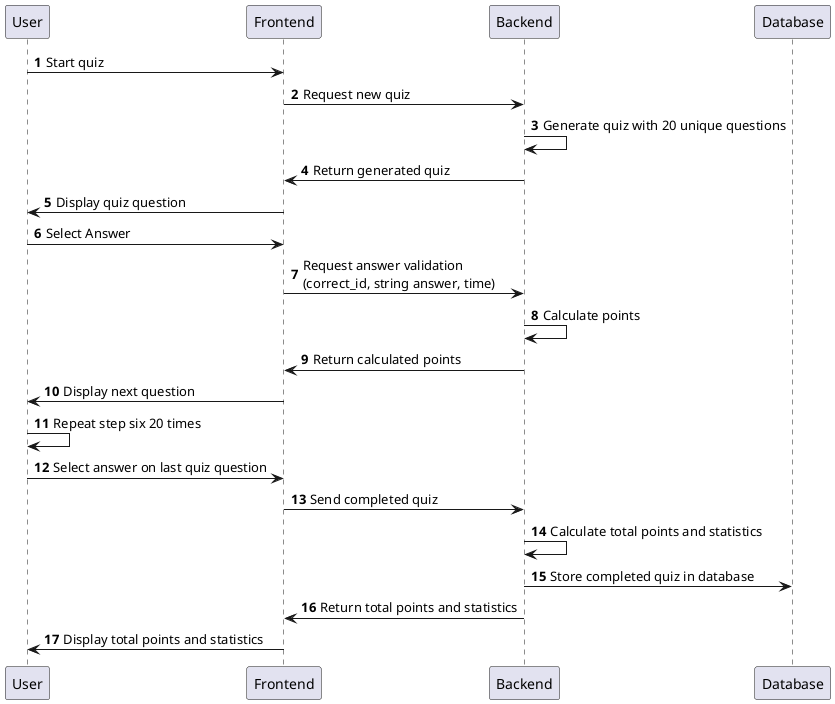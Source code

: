 @startuml
autonumber

User -> Frontend: Start quiz
Frontend -> Backend: Request new quiz
Backend -> Backend: Generate quiz with 20 unique questions
Backend -> Frontend: Return generated quiz
Frontend -> User: Display quiz question
User -> Frontend: Select Answer
Frontend -> Backend: Request answer validation\n(correct_id, string answer, time)
Backend -> Backend: Calculate points
Backend -> Frontend: Return calculated points
Frontend -> User: Display next question
User -> User: Repeat step six 20 times
User -> Frontend: Select answer on last quiz question
Frontend -> Backend: Send completed quiz
Backend -> Backend: Calculate total points and statistics
Backend -> Database: Store completed quiz in database
Backend -> Frontend: Return total points and statistics
Frontend -> User: Display total points and statistics
@enduml
